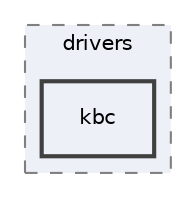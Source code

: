 digraph "src/drivers/kbc"
{
 // LATEX_PDF_SIZE
  edge [fontname="Helvetica",fontsize="10",labelfontname="Helvetica",labelfontsize="10"];
  node [fontname="Helvetica",fontsize="10",shape=record];
  compound=true
  subgraph clusterdir_c718a368270b13c54d94892d20736f45 {
    graph [ bgcolor="#edf0f7", pencolor="grey50", style="filled,dashed,", label="drivers", fontname="Helvetica", fontsize="10", URL="dir_c718a368270b13c54d94892d20736f45.html"]
  dir_eb7024bd73f2ac35264517788a3ec82c [shape=box, label="kbc", style="filled,bold,", fillcolor="#edf0f7", color="grey25", URL="dir_eb7024bd73f2ac35264517788a3ec82c.html"];
  }
}
